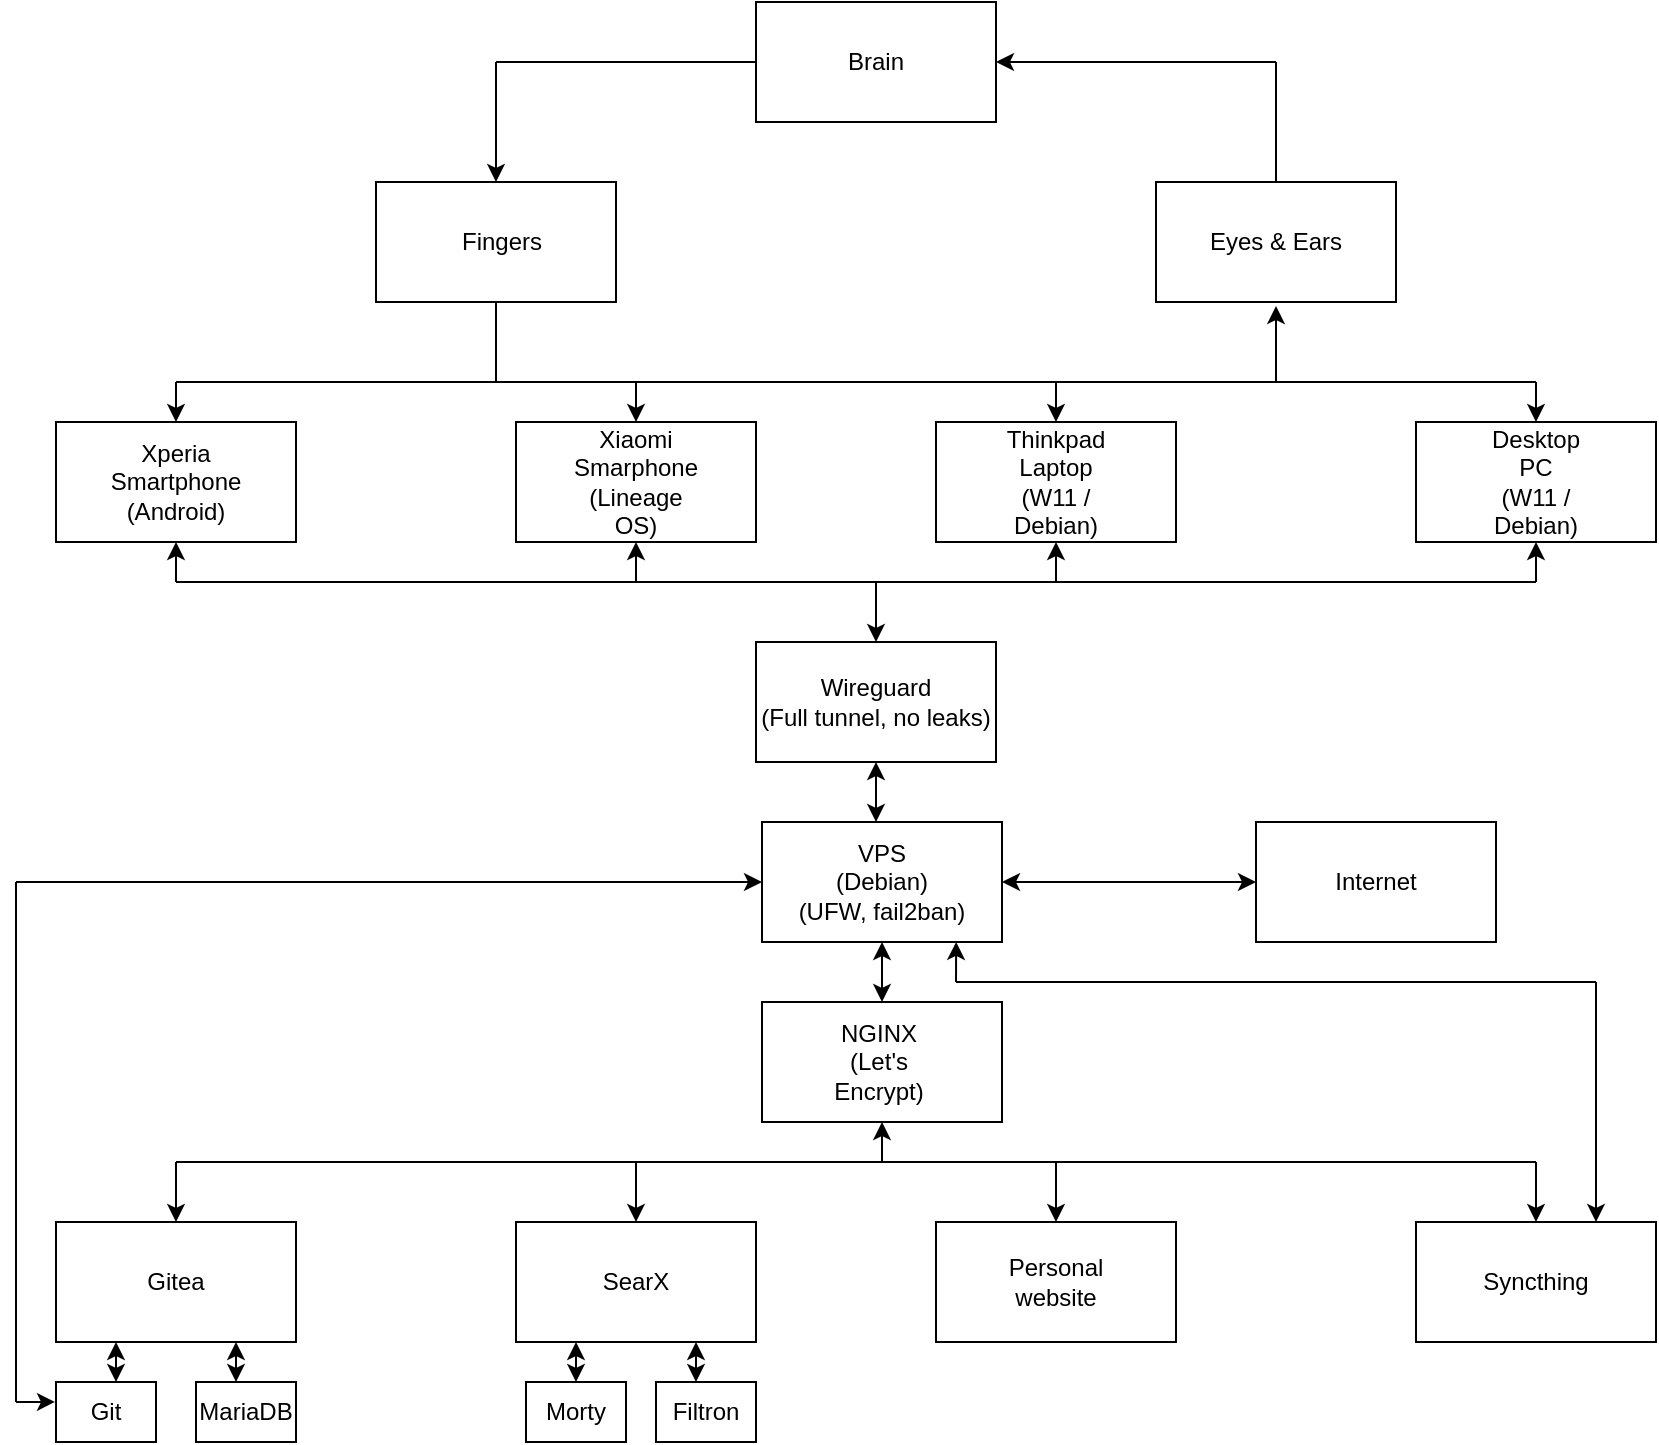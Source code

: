 <mxfile version="12.1.3" type="device" pages="1"><diagram id="g2f8E3dVJX8t706PwscW" name="Page-1"><mxGraphModel dx="1581" dy="639" grid="1" gridSize="10" guides="1" tooltips="1" connect="1" arrows="1" fold="1" page="1" pageScale="1" pageWidth="827" pageHeight="1169" math="0" shadow="0"><root><mxCell id="0"/><mxCell id="1" parent="0"/><mxCell id="rlTPBY_PjxGAOieOshAz-2" value="" style="rounded=0;whiteSpace=wrap;html=1;" parent="1" vertex="1"><mxGeometry x="330" y="30" width="120" height="60" as="geometry"/></mxCell><mxCell id="rlTPBY_PjxGAOieOshAz-4" value="Brain" style="text;html=1;strokeColor=none;fillColor=none;align=center;verticalAlign=middle;whiteSpace=wrap;rounded=0;" parent="1" vertex="1"><mxGeometry x="330" y="30" width="120" height="60" as="geometry"/></mxCell><mxCell id="rlTPBY_PjxGAOieOshAz-5" value="" style="rounded=0;whiteSpace=wrap;html=1;" parent="1" vertex="1"><mxGeometry x="140" y="120" width="120" height="60" as="geometry"/></mxCell><mxCell id="rlTPBY_PjxGAOieOshAz-7" value="Fingers" style="text;html=1;strokeColor=none;fillColor=none;align=center;verticalAlign=middle;whiteSpace=wrap;rounded=0;" parent="1" vertex="1"><mxGeometry x="183" y="140" width="40" height="20" as="geometry"/></mxCell><mxCell id="rlTPBY_PjxGAOieOshAz-9" value="" style="rounded=0;whiteSpace=wrap;html=1;" parent="1" vertex="1"><mxGeometry x="-20" y="240" width="120" height="60" as="geometry"/></mxCell><mxCell id="rlTPBY_PjxGAOieOshAz-10" value="" style="endArrow=none;html=1;" parent="1" edge="1"><mxGeometry width="50" height="50" relative="1" as="geometry"><mxPoint x="390" y="220" as="sourcePoint"/><mxPoint x="40" y="220" as="targetPoint"/></mxGeometry></mxCell><mxCell id="rlTPBY_PjxGAOieOshAz-11" value="" style="endArrow=classic;html=1;" parent="1" edge="1"><mxGeometry width="50" height="50" relative="1" as="geometry"><mxPoint x="40" y="220" as="sourcePoint"/><mxPoint x="40" y="240" as="targetPoint"/></mxGeometry></mxCell><mxCell id="rlTPBY_PjxGAOieOshAz-13" value="" style="endArrow=none;html=1;entryX=0.5;entryY=1;entryDx=0;entryDy=0;" parent="1" target="rlTPBY_PjxGAOieOshAz-5" edge="1"><mxGeometry width="50" height="50" relative="1" as="geometry"><mxPoint x="200" y="220" as="sourcePoint"/><mxPoint x="90" y="330" as="targetPoint"/></mxGeometry></mxCell><mxCell id="rlTPBY_PjxGAOieOshAz-14" value="" style="endArrow=classic;html=1;entryX=0.5;entryY=0;entryDx=0;entryDy=0;" parent="1" target="rlTPBY_PjxGAOieOshAz-20" edge="1"><mxGeometry width="50" height="50" relative="1" as="geometry"><mxPoint x="270" y="220" as="sourcePoint"/><mxPoint x="240" y="240" as="targetPoint"/><Array as="points"><mxPoint x="270" y="220"/></Array></mxGeometry></mxCell><mxCell id="rlTPBY_PjxGAOieOshAz-15" value="" style="endArrow=classic;html=1;" parent="1" edge="1"><mxGeometry width="50" height="50" relative="1" as="geometry"><mxPoint x="720" y="220" as="sourcePoint"/><mxPoint x="720" y="240" as="targetPoint"/></mxGeometry></mxCell><mxCell id="rlTPBY_PjxGAOieOshAz-18" value="" style="endArrow=none;html=1;" parent="1" edge="1"><mxGeometry width="50" height="50" relative="1" as="geometry"><mxPoint x="720" y="220" as="sourcePoint"/><mxPoint x="390" y="220" as="targetPoint"/></mxGeometry></mxCell><mxCell id="rlTPBY_PjxGAOieOshAz-19" value="" style="endArrow=classic;html=1;entryX=0.5;entryY=0;entryDx=0;entryDy=0;" parent="1" target="rlTPBY_PjxGAOieOshAz-21" edge="1"><mxGeometry width="50" height="50" relative="1" as="geometry"><mxPoint x="480" y="220" as="sourcePoint"/><mxPoint x="500" y="239" as="targetPoint"/></mxGeometry></mxCell><mxCell id="rlTPBY_PjxGAOieOshAz-20" value="" style="rounded=0;whiteSpace=wrap;html=1;" parent="1" vertex="1"><mxGeometry x="210" y="240" width="120" height="60" as="geometry"/></mxCell><mxCell id="rlTPBY_PjxGAOieOshAz-21" value="" style="rounded=0;whiteSpace=wrap;html=1;" parent="1" vertex="1"><mxGeometry x="420" y="240" width="120" height="60" as="geometry"/></mxCell><mxCell id="rlTPBY_PjxGAOieOshAz-22" value="" style="rounded=0;whiteSpace=wrap;html=1;" parent="1" vertex="1"><mxGeometry x="660" y="240" width="120" height="60" as="geometry"/></mxCell><mxCell id="rlTPBY_PjxGAOieOshAz-23" value="Xperia Smartphone&lt;br&gt;(Android)" style="text;html=1;strokeColor=none;fillColor=none;align=center;verticalAlign=middle;whiteSpace=wrap;rounded=0;" parent="1" vertex="1"><mxGeometry x="20" y="260" width="40" height="20" as="geometry"/></mxCell><mxCell id="rlTPBY_PjxGAOieOshAz-24" value="Xiaomi&lt;br&gt;Smarphone&lt;br&gt;(Lineage OS)" style="text;html=1;strokeColor=none;fillColor=none;align=center;verticalAlign=middle;whiteSpace=wrap;rounded=0;" parent="1" vertex="1"><mxGeometry x="250" y="260" width="40" height="20" as="geometry"/></mxCell><mxCell id="rlTPBY_PjxGAOieOshAz-25" value="Thinkpad&lt;br&gt;Laptop&lt;br&gt;(W11 / Debian)" style="text;html=1;strokeColor=none;fillColor=none;align=center;verticalAlign=middle;whiteSpace=wrap;rounded=0;" parent="1" vertex="1"><mxGeometry x="460" y="260" width="40" height="20" as="geometry"/></mxCell><mxCell id="rlTPBY_PjxGAOieOshAz-26" value="Desktop PC&lt;br&gt;(W11 / Debian)" style="text;html=1;strokeColor=none;fillColor=none;align=center;verticalAlign=middle;whiteSpace=wrap;rounded=0;" parent="1" vertex="1"><mxGeometry x="700" y="260" width="40" height="20" as="geometry"/></mxCell><mxCell id="rlTPBY_PjxGAOieOshAz-28" value="Wireguard&lt;br&gt;(Full tunnel, no leaks)" style="rounded=0;whiteSpace=wrap;html=1;" parent="1" vertex="1"><mxGeometry x="330" y="350" width="120" height="60" as="geometry"/></mxCell><mxCell id="rlTPBY_PjxGAOieOshAz-32" value="" style="endArrow=classic;startArrow=classic;html=1;entryX=0.5;entryY=1;entryDx=0;entryDy=0;" parent="1" target="rlTPBY_PjxGAOieOshAz-28" edge="1"><mxGeometry width="50" height="50" relative="1" as="geometry"><mxPoint x="390" y="440" as="sourcePoint"/><mxPoint x="410" y="420" as="targetPoint"/></mxGeometry></mxCell><mxCell id="rlTPBY_PjxGAOieOshAz-33" value="VPS&lt;br&gt;(Debian)&lt;br&gt;(UFW, fail2ban)" style="rounded=0;whiteSpace=wrap;html=1;" parent="1" vertex="1"><mxGeometry x="333" y="440" width="120" height="60" as="geometry"/></mxCell><mxCell id="rlTPBY_PjxGAOieOshAz-35" value="" style="rounded=0;whiteSpace=wrap;html=1;" parent="1" vertex="1"><mxGeometry x="333" y="530" width="120" height="60" as="geometry"/></mxCell><mxCell id="rlTPBY_PjxGAOieOshAz-42" value="" style="endArrow=classic;html=1;entryX=0.5;entryY=1;entryDx=0;entryDy=0;" parent="1" target="rlTPBY_PjxGAOieOshAz-9" edge="1"><mxGeometry width="50" height="50" relative="1" as="geometry"><mxPoint x="40" y="320" as="sourcePoint"/><mxPoint x="30" y="610" as="targetPoint"/></mxGeometry></mxCell><mxCell id="rlTPBY_PjxGAOieOshAz-43" value="" style="endArrow=classic;html=1;entryX=0.5;entryY=1;entryDx=0;entryDy=0;" parent="1" target="rlTPBY_PjxGAOieOshAz-20" edge="1"><mxGeometry width="50" height="50" relative="1" as="geometry"><mxPoint x="270" y="320" as="sourcePoint"/><mxPoint x="30" y="610" as="targetPoint"/></mxGeometry></mxCell><mxCell id="rlTPBY_PjxGAOieOshAz-44" value="" style="endArrow=classic;html=1;entryX=0.5;entryY=1;entryDx=0;entryDy=0;" parent="1" target="rlTPBY_PjxGAOieOshAz-21" edge="1"><mxGeometry width="50" height="50" relative="1" as="geometry"><mxPoint x="480" y="320" as="sourcePoint"/><mxPoint x="30" y="610" as="targetPoint"/></mxGeometry></mxCell><mxCell id="rlTPBY_PjxGAOieOshAz-45" value="" style="endArrow=classic;html=1;entryX=0.5;entryY=1;entryDx=0;entryDy=0;" parent="1" target="rlTPBY_PjxGAOieOshAz-22" edge="1"><mxGeometry width="50" height="50" relative="1" as="geometry"><mxPoint x="720" y="320" as="sourcePoint"/><mxPoint x="30" y="610" as="targetPoint"/></mxGeometry></mxCell><mxCell id="rlTPBY_PjxGAOieOshAz-46" value="" style="endArrow=none;html=1;" parent="1" edge="1"><mxGeometry width="50" height="50" relative="1" as="geometry"><mxPoint x="720" y="320" as="sourcePoint"/><mxPoint x="40" y="320" as="targetPoint"/></mxGeometry></mxCell><mxCell id="rlTPBY_PjxGAOieOshAz-48" value="" style="endArrow=classic;html=1;entryX=0.5;entryY=0;entryDx=0;entryDy=0;" parent="1" target="rlTPBY_PjxGAOieOshAz-28" edge="1"><mxGeometry width="50" height="50" relative="1" as="geometry"><mxPoint x="390" y="320" as="sourcePoint"/><mxPoint x="30" y="610" as="targetPoint"/></mxGeometry></mxCell><mxCell id="rlTPBY_PjxGAOieOshAz-49" value="" style="endArrow=classic;startArrow=classic;html=1;entryX=0.5;entryY=1;entryDx=0;entryDy=0;exitX=0.5;exitY=0;exitDx=0;exitDy=0;" parent="1" source="rlTPBY_PjxGAOieOshAz-35" target="rlTPBY_PjxGAOieOshAz-33" edge="1"><mxGeometry width="50" height="50" relative="1" as="geometry"><mxPoint x="380" y="560" as="sourcePoint"/><mxPoint x="430" y="510" as="targetPoint"/></mxGeometry></mxCell><mxCell id="rlTPBY_PjxGAOieOshAz-50" value="NGINX&lt;br&gt;(Let's Encrypt)" style="text;html=1;strokeColor=none;fillColor=none;align=center;verticalAlign=middle;whiteSpace=wrap;rounded=0;" parent="1" vertex="1"><mxGeometry x="370" y="550" width="43" height="20" as="geometry"/></mxCell><mxCell id="rlTPBY_PjxGAOieOshAz-51" value="" style="endArrow=classic;html=1;entryX=0.5;entryY=1;entryDx=0;entryDy=0;" parent="1" target="rlTPBY_PjxGAOieOshAz-35" edge="1"><mxGeometry width="50" height="50" relative="1" as="geometry"><mxPoint x="393" y="610" as="sourcePoint"/><mxPoint x="30" y="610" as="targetPoint"/></mxGeometry></mxCell><mxCell id="rlTPBY_PjxGAOieOshAz-52" value="" style="endArrow=none;html=1;" parent="1" edge="1"><mxGeometry width="50" height="50" relative="1" as="geometry"><mxPoint x="40" y="610" as="sourcePoint"/><mxPoint x="390" y="610" as="targetPoint"/></mxGeometry></mxCell><mxCell id="rlTPBY_PjxGAOieOshAz-53" value="" style="endArrow=none;html=1;" parent="1" edge="1"><mxGeometry width="50" height="50" relative="1" as="geometry"><mxPoint x="720" y="610" as="sourcePoint"/><mxPoint x="390" y="610" as="targetPoint"/></mxGeometry></mxCell><mxCell id="rlTPBY_PjxGAOieOshAz-54" value="" style="endArrow=classic;html=1;" parent="1" edge="1"><mxGeometry width="50" height="50" relative="1" as="geometry"><mxPoint x="40" y="610" as="sourcePoint"/><mxPoint x="40" y="640" as="targetPoint"/></mxGeometry></mxCell><mxCell id="rlTPBY_PjxGAOieOshAz-55" value="" style="endArrow=classic;html=1;" parent="1" edge="1"><mxGeometry width="50" height="50" relative="1" as="geometry"><mxPoint x="720" y="610" as="sourcePoint"/><mxPoint x="720" y="640" as="targetPoint"/></mxGeometry></mxCell><mxCell id="rlTPBY_PjxGAOieOshAz-56" value="" style="endArrow=classic;html=1;" parent="1" edge="1"><mxGeometry width="50" height="50" relative="1" as="geometry"><mxPoint x="270" y="610" as="sourcePoint"/><mxPoint x="270" y="640" as="targetPoint"/></mxGeometry></mxCell><mxCell id="rlTPBY_PjxGAOieOshAz-57" value="" style="endArrow=classic;html=1;" parent="1" edge="1"><mxGeometry width="50" height="50" relative="1" as="geometry"><mxPoint x="480" y="610" as="sourcePoint"/><mxPoint x="480" y="640" as="targetPoint"/></mxGeometry></mxCell><mxCell id="rlTPBY_PjxGAOieOshAz-58" value="" style="rounded=0;whiteSpace=wrap;html=1;" parent="1" vertex="1"><mxGeometry x="-20" y="640" width="120" height="60" as="geometry"/></mxCell><mxCell id="rlTPBY_PjxGAOieOshAz-59" value="" style="rounded=0;whiteSpace=wrap;html=1;" parent="1" vertex="1"><mxGeometry x="660" y="640" width="120" height="60" as="geometry"/></mxCell><mxCell id="rlTPBY_PjxGAOieOshAz-60" value="" style="rounded=0;whiteSpace=wrap;html=1;" parent="1" vertex="1"><mxGeometry x="210" y="640" width="120" height="60" as="geometry"/></mxCell><mxCell id="rlTPBY_PjxGAOieOshAz-61" value="" style="rounded=0;whiteSpace=wrap;html=1;" parent="1" vertex="1"><mxGeometry x="420" y="640" width="120" height="60" as="geometry"/></mxCell><mxCell id="rlTPBY_PjxGAOieOshAz-62" value="" style="endArrow=classic;startArrow=classic;html=1;entryX=0.25;entryY=1;entryDx=0;entryDy=0;" parent="1" target="rlTPBY_PjxGAOieOshAz-58" edge="1"><mxGeometry width="50" height="50" relative="1" as="geometry"><mxPoint x="10" y="720" as="sourcePoint"/><mxPoint x="30" y="720" as="targetPoint"/></mxGeometry></mxCell><mxCell id="rlTPBY_PjxGAOieOshAz-63" value="" style="endArrow=classic;startArrow=classic;html=1;entryX=0.75;entryY=1;entryDx=0;entryDy=0;" parent="1" target="rlTPBY_PjxGAOieOshAz-58" edge="1"><mxGeometry width="50" height="50" relative="1" as="geometry"><mxPoint x="70" y="720" as="sourcePoint"/><mxPoint x="20" y="800" as="targetPoint"/></mxGeometry></mxCell><mxCell id="rlTPBY_PjxGAOieOshAz-64" value="" style="rounded=0;whiteSpace=wrap;html=1;" parent="1" vertex="1"><mxGeometry x="-20" y="720" width="50" height="30" as="geometry"/></mxCell><mxCell id="rlTPBY_PjxGAOieOshAz-65" value="" style="rounded=0;whiteSpace=wrap;html=1;" parent="1" vertex="1"><mxGeometry x="50" y="720" width="50" height="30" as="geometry"/></mxCell><mxCell id="rlTPBY_PjxGAOieOshAz-66" value="" style="rounded=0;whiteSpace=wrap;html=1;" parent="1" vertex="1"><mxGeometry x="215" y="720" width="50" height="30" as="geometry"/></mxCell><mxCell id="rlTPBY_PjxGAOieOshAz-67" value="" style="rounded=0;whiteSpace=wrap;html=1;" parent="1" vertex="1"><mxGeometry x="280" y="720" width="50" height="30" as="geometry"/></mxCell><mxCell id="rlTPBY_PjxGAOieOshAz-68" value="" style="endArrow=classic;startArrow=classic;html=1;entryX=0.25;entryY=1;entryDx=0;entryDy=0;" parent="1" target="rlTPBY_PjxGAOieOshAz-60" edge="1"><mxGeometry width="50" height="50" relative="1" as="geometry"><mxPoint x="240" y="720" as="sourcePoint"/><mxPoint x="-180" y="770" as="targetPoint"/></mxGeometry></mxCell><mxCell id="rlTPBY_PjxGAOieOshAz-71" value="" style="endArrow=classic;startArrow=classic;html=1;entryX=0.75;entryY=1;entryDx=0;entryDy=0;" parent="1" target="rlTPBY_PjxGAOieOshAz-60" edge="1"><mxGeometry width="50" height="50" relative="1" as="geometry"><mxPoint x="300" y="720" as="sourcePoint"/><mxPoint x="260" y="720" as="targetPoint"/></mxGeometry></mxCell><mxCell id="rlTPBY_PjxGAOieOshAz-72" value="Personal website" style="text;html=1;strokeColor=none;fillColor=none;align=center;verticalAlign=middle;whiteSpace=wrap;rounded=0;" parent="1" vertex="1"><mxGeometry x="460" y="660" width="40" height="20" as="geometry"/></mxCell><mxCell id="rlTPBY_PjxGAOieOshAz-73" value="SearX" style="text;html=1;strokeColor=none;fillColor=none;align=center;verticalAlign=middle;whiteSpace=wrap;rounded=0;" parent="1" vertex="1"><mxGeometry x="250" y="660" width="40" height="20" as="geometry"/></mxCell><mxCell id="rlTPBY_PjxGAOieOshAz-74" value="Morty" style="text;html=1;strokeColor=none;fillColor=none;align=center;verticalAlign=middle;whiteSpace=wrap;rounded=0;" parent="1" vertex="1"><mxGeometry x="220" y="725" width="40" height="20" as="geometry"/></mxCell><mxCell id="rlTPBY_PjxGAOieOshAz-75" value="Filtron" style="text;html=1;strokeColor=none;fillColor=none;align=center;verticalAlign=middle;whiteSpace=wrap;rounded=0;" parent="1" vertex="1"><mxGeometry x="285" y="725" width="40" height="20" as="geometry"/></mxCell><mxCell id="rlTPBY_PjxGAOieOshAz-76" value="Syncthing" style="text;html=1;strokeColor=none;fillColor=none;align=center;verticalAlign=middle;whiteSpace=wrap;rounded=0;" parent="1" vertex="1"><mxGeometry x="700" y="660" width="40" height="20" as="geometry"/></mxCell><mxCell id="rlTPBY_PjxGAOieOshAz-77" value="Gitea" style="text;html=1;strokeColor=none;fillColor=none;align=center;verticalAlign=middle;whiteSpace=wrap;rounded=0;" parent="1" vertex="1"><mxGeometry x="20" y="660" width="40" height="20" as="geometry"/></mxCell><mxCell id="rlTPBY_PjxGAOieOshAz-78" value="Git" style="text;html=1;strokeColor=none;fillColor=none;align=center;verticalAlign=middle;whiteSpace=wrap;rounded=0;" parent="1" vertex="1"><mxGeometry x="-15" y="725" width="40" height="20" as="geometry"/></mxCell><mxCell id="rlTPBY_PjxGAOieOshAz-79" value="MariaDB" style="text;html=1;strokeColor=none;fillColor=none;align=center;verticalAlign=middle;whiteSpace=wrap;rounded=0;" parent="1" vertex="1"><mxGeometry x="60" y="725" width="30" height="20" as="geometry"/></mxCell><mxCell id="rlTPBY_PjxGAOieOshAz-83" value="" style="rounded=0;whiteSpace=wrap;html=1;" parent="1" vertex="1"><mxGeometry x="580" y="440" width="120" height="60" as="geometry"/></mxCell><mxCell id="rlTPBY_PjxGAOieOshAz-85" value="Internet" style="text;html=1;strokeColor=none;fillColor=none;align=center;verticalAlign=middle;whiteSpace=wrap;rounded=0;" parent="1" vertex="1"><mxGeometry x="620" y="460" width="40" height="20" as="geometry"/></mxCell><mxCell id="FTwPseRGVsuMdpfaSfw9-5" value="" style="endArrow=classic;startArrow=classic;html=1;exitX=1;exitY=0.5;exitDx=0;exitDy=0;entryX=0;entryY=0.5;entryDx=0;entryDy=0;" edge="1" parent="1" source="rlTPBY_PjxGAOieOshAz-33" target="rlTPBY_PjxGAOieOshAz-83"><mxGeometry width="50" height="50" relative="1" as="geometry"><mxPoint x="546.5" y="470.0" as="sourcePoint"/><mxPoint x="660" y="370" as="targetPoint"/></mxGeometry></mxCell><mxCell id="FTwPseRGVsuMdpfaSfw9-17" value="" style="endArrow=none;html=1;" edge="1" parent="1"><mxGeometry width="50" height="50" relative="1" as="geometry"><mxPoint x="200" y="100" as="sourcePoint"/><mxPoint x="200" y="60" as="targetPoint"/></mxGeometry></mxCell><mxCell id="FTwPseRGVsuMdpfaSfw9-18" value="" style="endArrow=classic;html=1;entryX=0.5;entryY=0;entryDx=0;entryDy=0;" edge="1" parent="1" target="rlTPBY_PjxGAOieOshAz-5"><mxGeometry width="50" height="50" relative="1" as="geometry"><mxPoint x="200" y="100" as="sourcePoint"/><mxPoint x="30" y="770" as="targetPoint"/></mxGeometry></mxCell><mxCell id="FTwPseRGVsuMdpfaSfw9-21" value="" style="text;html=1;strokeColor=#000000;fillColor=#ffffff;align=center;verticalAlign=middle;whiteSpace=wrap;rounded=0;fontFamily=Helvetica;fontSize=12;fontColor=#000000;" vertex="1" parent="1"><mxGeometry x="530" y="120" width="120" height="60" as="geometry"/></mxCell><mxCell id="FTwPseRGVsuMdpfaSfw9-22" value="" style="endArrow=none;html=1;exitX=0.5;exitY=0;exitDx=0;exitDy=0;" edge="1" parent="1" source="FTwPseRGVsuMdpfaSfw9-21"><mxGeometry width="50" height="50" relative="1" as="geometry"><mxPoint x="590" y="110" as="sourcePoint"/><mxPoint x="590" y="60" as="targetPoint"/></mxGeometry></mxCell><mxCell id="FTwPseRGVsuMdpfaSfw9-25" value="" style="endArrow=classic;html=1;entryX=1;entryY=0.5;entryDx=0;entryDy=0;" edge="1" parent="1" target="rlTPBY_PjxGAOieOshAz-4"><mxGeometry width="50" height="50" relative="1" as="geometry"><mxPoint x="590" y="60" as="sourcePoint"/><mxPoint x="30" y="770" as="targetPoint"/></mxGeometry></mxCell><mxCell id="FTwPseRGVsuMdpfaSfw9-27" value="" style="endArrow=none;html=1;exitX=0;exitY=0.5;exitDx=0;exitDy=0;" edge="1" parent="1" source="rlTPBY_PjxGAOieOshAz-4"><mxGeometry width="50" height="50" relative="1" as="geometry"><mxPoint x="-20" y="820" as="sourcePoint"/><mxPoint x="200" y="60" as="targetPoint"/></mxGeometry></mxCell><mxCell id="FTwPseRGVsuMdpfaSfw9-28" value="" style="endArrow=classic;html=1;" edge="1" parent="1"><mxGeometry width="50" height="50" relative="1" as="geometry"><mxPoint x="590" y="220" as="sourcePoint"/><mxPoint x="590" y="182" as="targetPoint"/></mxGeometry></mxCell><mxCell id="FTwPseRGVsuMdpfaSfw9-30" value="Eyes &amp;amp; Ears" style="text;html=1;strokeColor=none;fillColor=none;align=center;verticalAlign=middle;whiteSpace=wrap;rounded=0;" vertex="1" parent="1"><mxGeometry x="555" y="140" width="70" height="20" as="geometry"/></mxCell><mxCell id="FTwPseRGVsuMdpfaSfw9-45" value="" style="endArrow=none;html=1;" edge="1" parent="1"><mxGeometry width="50" height="50" relative="1" as="geometry"><mxPoint x="-40" y="730" as="sourcePoint"/><mxPoint x="-40" y="730" as="targetPoint"/></mxGeometry></mxCell><mxCell id="FTwPseRGVsuMdpfaSfw9-64" value="" style="endArrow=classic;html=1;entryX=0.75;entryY=0;entryDx=0;entryDy=0;" edge="1" parent="1" target="rlTPBY_PjxGAOieOshAz-59"><mxGeometry width="50" height="50" relative="1" as="geometry"><mxPoint x="750" y="520" as="sourcePoint"/><mxPoint x="30" y="770" as="targetPoint"/></mxGeometry></mxCell><mxCell id="FTwPseRGVsuMdpfaSfw9-66" value="" style="endArrow=none;html=1;" edge="1" parent="1"><mxGeometry width="50" height="50" relative="1" as="geometry"><mxPoint x="430" y="520" as="sourcePoint"/><mxPoint x="750" y="520" as="targetPoint"/></mxGeometry></mxCell><mxCell id="FTwPseRGVsuMdpfaSfw9-67" value="" style="endArrow=classic;html=1;entryX=0.809;entryY=0.999;entryDx=0;entryDy=0;entryPerimeter=0;" edge="1" parent="1" target="rlTPBY_PjxGAOieOshAz-33"><mxGeometry width="50" height="50" relative="1" as="geometry"><mxPoint x="430" y="520" as="sourcePoint"/><mxPoint x="431" y="500" as="targetPoint"/></mxGeometry></mxCell><mxCell id="FTwPseRGVsuMdpfaSfw9-68" value="" style="endArrow=classic;html=1;entryX=-0.01;entryY=0.332;entryDx=0;entryDy=0;entryPerimeter=0;" edge="1" parent="1" target="rlTPBY_PjxGAOieOshAz-64"><mxGeometry width="50" height="50" relative="1" as="geometry"><mxPoint x="-40" y="730" as="sourcePoint"/><mxPoint x="10" y="770" as="targetPoint"/></mxGeometry></mxCell><mxCell id="FTwPseRGVsuMdpfaSfw9-69" value="" style="endArrow=none;html=1;" edge="1" parent="1"><mxGeometry width="50" height="50" relative="1" as="geometry"><mxPoint x="-40" y="730" as="sourcePoint"/><mxPoint x="-40" y="470" as="targetPoint"/></mxGeometry></mxCell><mxCell id="FTwPseRGVsuMdpfaSfw9-70" value="" style="endArrow=classic;html=1;entryX=0;entryY=0.5;entryDx=0;entryDy=0;" edge="1" parent="1" target="rlTPBY_PjxGAOieOshAz-33"><mxGeometry width="50" height="50" relative="1" as="geometry"><mxPoint x="-40" y="470" as="sourcePoint"/><mxPoint y="770" as="targetPoint"/></mxGeometry></mxCell></root></mxGraphModel></diagram></mxfile>